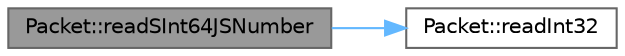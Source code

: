 digraph "Packet::readSInt64JSNumber"
{
 // INTERACTIVE_SVG=YES
 // LATEX_PDF_SIZE
  bgcolor="transparent";
  edge [fontname=Helvetica,fontsize=10,labelfontname=Helvetica,labelfontsize=10];
  node [fontname=Helvetica,fontsize=10,shape=box,height=0.2,width=0.4];
  rankdir="LR";
  Node1 [id="Node000001",label="Packet::readSInt64JSNumber",height=0.2,width=0.4,color="gray40", fillcolor="grey60", style="filled", fontcolor="black",tooltip=" "];
  Node1 -> Node2 [id="edge1_Node000001_Node000002",color="steelblue1",style="solid",tooltip=" "];
  Node2 [id="Node000002",label="Packet::readInt32",height=0.2,width=0.4,color="grey40", fillcolor="white", style="filled",URL="$d9/dd4/a00776_ac20e8bc51022a0972e8070c7c90c021e.html#ac20e8bc51022a0972e8070c7c90c021e",tooltip=" "];
}
